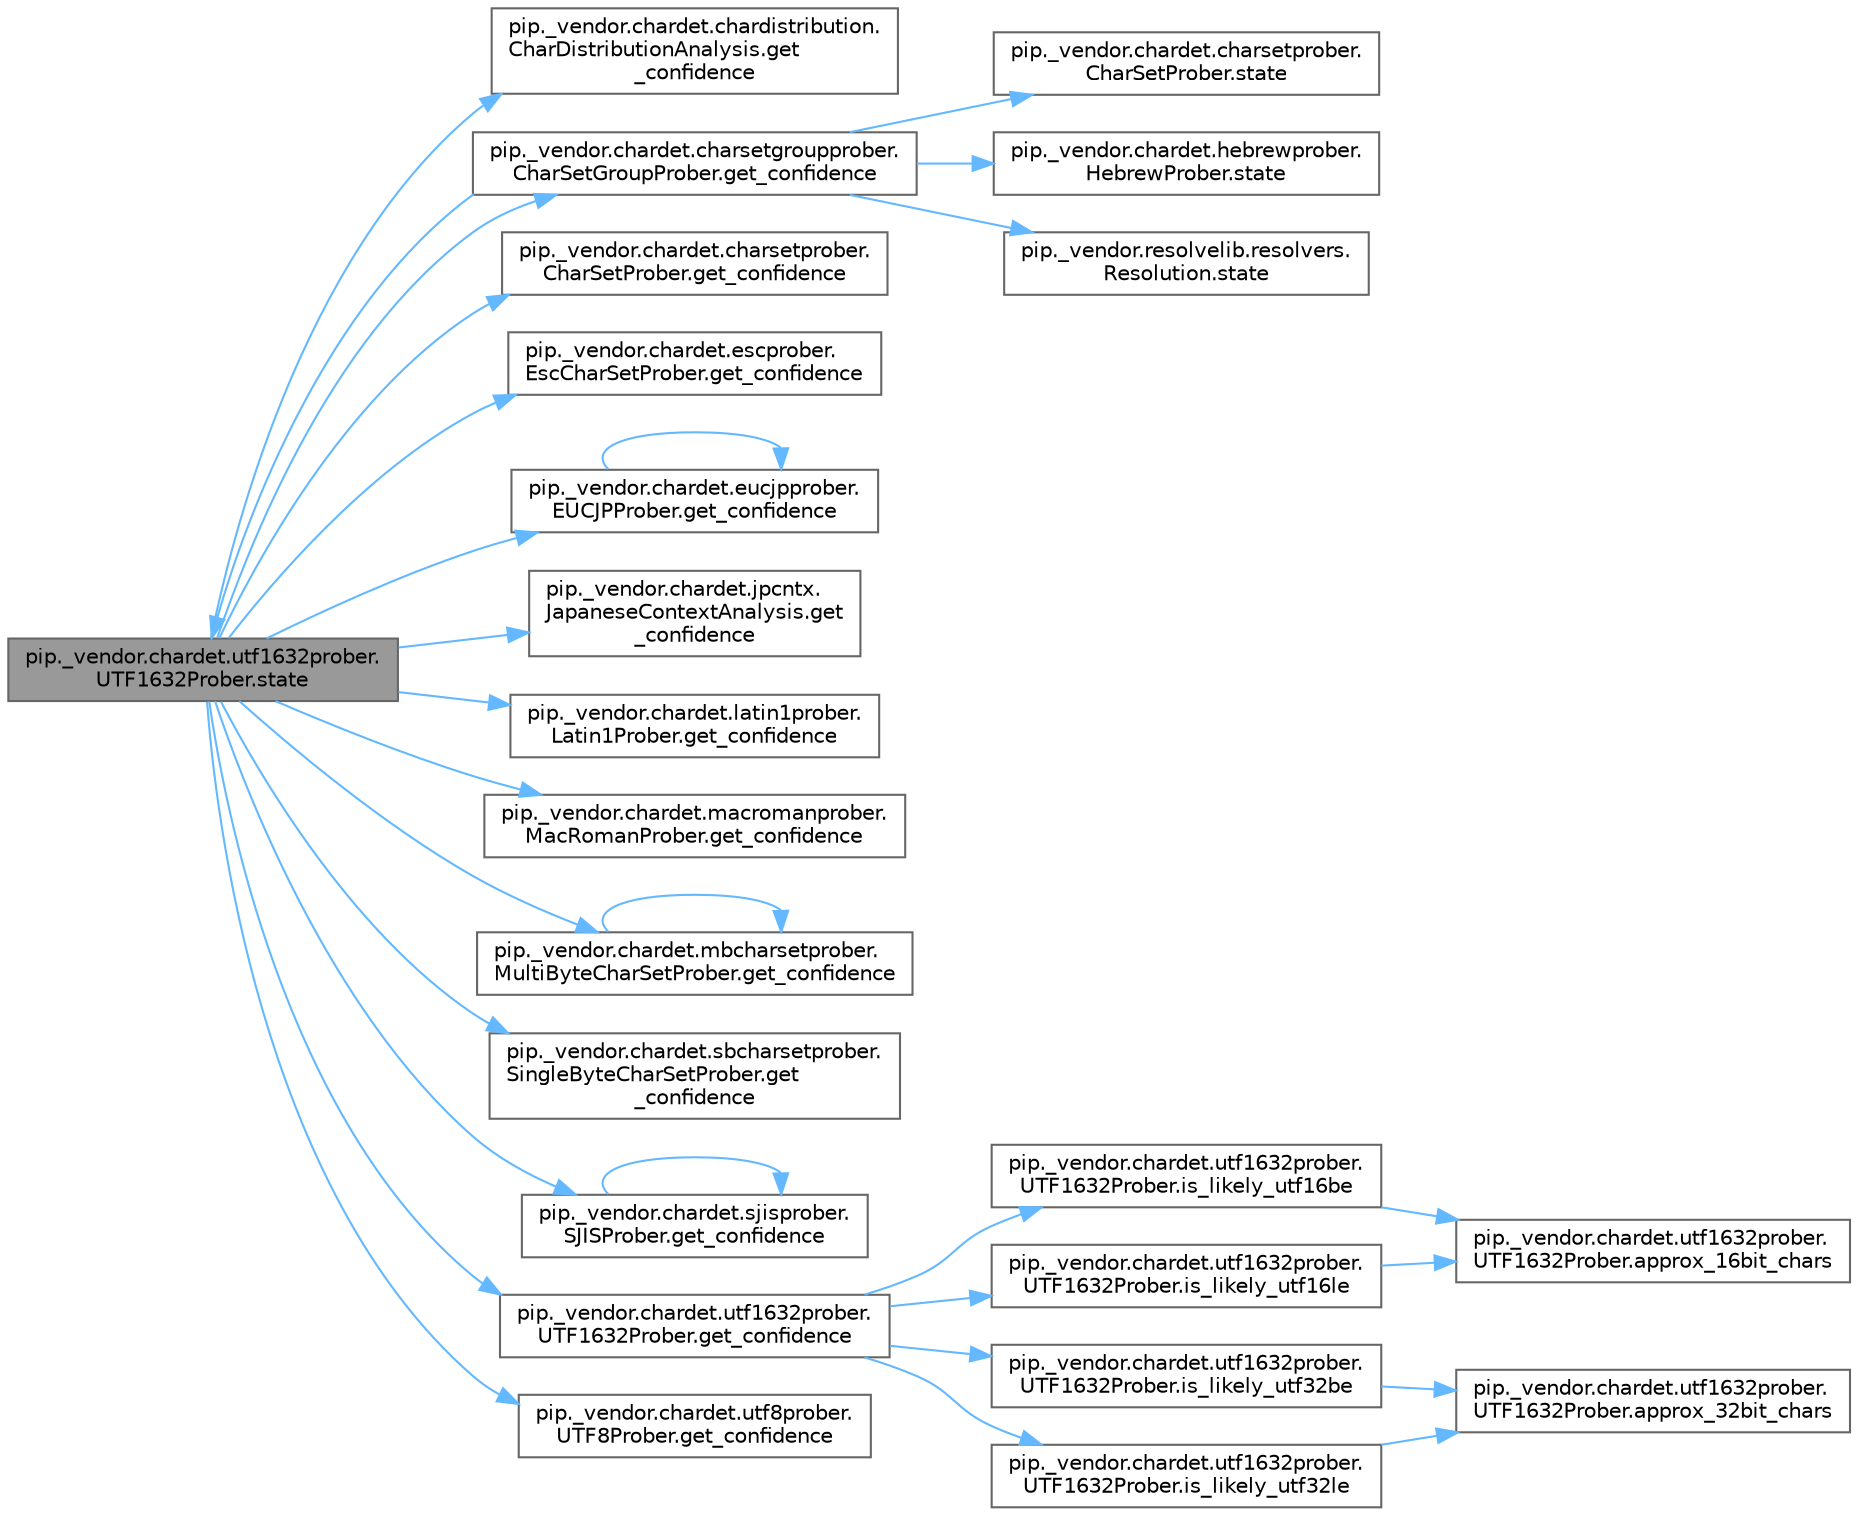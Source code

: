 digraph "pip._vendor.chardet.utf1632prober.UTF1632Prober.state"
{
 // LATEX_PDF_SIZE
  bgcolor="transparent";
  edge [fontname=Helvetica,fontsize=10,labelfontname=Helvetica,labelfontsize=10];
  node [fontname=Helvetica,fontsize=10,shape=box,height=0.2,width=0.4];
  rankdir="LR";
  Node1 [id="Node000001",label="pip._vendor.chardet.utf1632prober.\lUTF1632Prober.state",height=0.2,width=0.4,color="gray40", fillcolor="grey60", style="filled", fontcolor="black",tooltip=" "];
  Node1 -> Node2 [id="edge1_Node000001_Node000002",color="steelblue1",style="solid",tooltip=" "];
  Node2 [id="Node000002",label="pip._vendor.chardet.chardistribution.\lCharDistributionAnalysis.get\l_confidence",height=0.2,width=0.4,color="grey40", fillcolor="white", style="filled",URL="$classpip_1_1__vendor_1_1chardet_1_1chardistribution_1_1_char_distribution_analysis.html#a391fbc2bdbcb12e22469c73eb2520d77",tooltip=" "];
  Node1 -> Node3 [id="edge2_Node000001_Node000003",color="steelblue1",style="solid",tooltip=" "];
  Node3 [id="Node000003",label="pip._vendor.chardet.charsetgroupprober.\lCharSetGroupProber.get_confidence",height=0.2,width=0.4,color="grey40", fillcolor="white", style="filled",URL="$classpip_1_1__vendor_1_1chardet_1_1charsetgroupprober_1_1_char_set_group_prober.html#a45c3877c8cf8576a1198d250f91c33f9",tooltip=" "];
  Node3 -> Node4 [id="edge3_Node000003_Node000004",color="steelblue1",style="solid",tooltip=" "];
  Node4 [id="Node000004",label="pip._vendor.chardet.charsetprober.\lCharSetProber.state",height=0.2,width=0.4,color="grey40", fillcolor="white", style="filled",URL="$classpip_1_1__vendor_1_1chardet_1_1charsetprober_1_1_char_set_prober.html#ab0e97f2771aef88b47338320d66bb95f",tooltip=" "];
  Node3 -> Node5 [id="edge4_Node000003_Node000005",color="steelblue1",style="solid",tooltip=" "];
  Node5 [id="Node000005",label="pip._vendor.chardet.hebrewprober.\lHebrewProber.state",height=0.2,width=0.4,color="grey40", fillcolor="white", style="filled",URL="$classpip_1_1__vendor_1_1chardet_1_1hebrewprober_1_1_hebrew_prober.html#a66c943e12f5c1ab3155594b786a42e25",tooltip=" "];
  Node3 -> Node1 [id="edge5_Node000003_Node000001",color="steelblue1",style="solid",tooltip=" "];
  Node3 -> Node6 [id="edge6_Node000003_Node000006",color="steelblue1",style="solid",tooltip=" "];
  Node6 [id="Node000006",label="pip._vendor.resolvelib.resolvers.\lResolution.state",height=0.2,width=0.4,color="grey40", fillcolor="white", style="filled",URL="$classpip_1_1__vendor_1_1resolvelib_1_1resolvers_1_1_resolution.html#a4c81a8a0653665d057aef893fd8065b0",tooltip=" "];
  Node1 -> Node7 [id="edge7_Node000001_Node000007",color="steelblue1",style="solid",tooltip=" "];
  Node7 [id="Node000007",label="pip._vendor.chardet.charsetprober.\lCharSetProber.get_confidence",height=0.2,width=0.4,color="grey40", fillcolor="white", style="filled",URL="$classpip_1_1__vendor_1_1chardet_1_1charsetprober_1_1_char_set_prober.html#acfe836c87e2546d79177ab04b83a6134",tooltip=" "];
  Node1 -> Node8 [id="edge8_Node000001_Node000008",color="steelblue1",style="solid",tooltip=" "];
  Node8 [id="Node000008",label="pip._vendor.chardet.escprober.\lEscCharSetProber.get_confidence",height=0.2,width=0.4,color="grey40", fillcolor="white", style="filled",URL="$classpip_1_1__vendor_1_1chardet_1_1escprober_1_1_esc_char_set_prober.html#ae0c0112e0b7393dd8fee125d2fc4ee95",tooltip=" "];
  Node1 -> Node9 [id="edge9_Node000001_Node000009",color="steelblue1",style="solid",tooltip=" "];
  Node9 [id="Node000009",label="pip._vendor.chardet.eucjpprober.\lEUCJPProber.get_confidence",height=0.2,width=0.4,color="grey40", fillcolor="white", style="filled",URL="$classpip_1_1__vendor_1_1chardet_1_1eucjpprober_1_1_e_u_c_j_p_prober.html#a45782023d46283653ba0e240cbf26839",tooltip=" "];
  Node9 -> Node9 [id="edge10_Node000009_Node000009",color="steelblue1",style="solid",tooltip=" "];
  Node1 -> Node10 [id="edge11_Node000001_Node000010",color="steelblue1",style="solid",tooltip=" "];
  Node10 [id="Node000010",label="pip._vendor.chardet.jpcntx.\lJapaneseContextAnalysis.get\l_confidence",height=0.2,width=0.4,color="grey40", fillcolor="white", style="filled",URL="$classpip_1_1__vendor_1_1chardet_1_1jpcntx_1_1_japanese_context_analysis.html#a6adf038f9b084f769e3e75eb6d4be05e",tooltip=" "];
  Node1 -> Node11 [id="edge12_Node000001_Node000011",color="steelblue1",style="solid",tooltip=" "];
  Node11 [id="Node000011",label="pip._vendor.chardet.latin1prober.\lLatin1Prober.get_confidence",height=0.2,width=0.4,color="grey40", fillcolor="white", style="filled",URL="$classpip_1_1__vendor_1_1chardet_1_1latin1prober_1_1_latin1_prober.html#a4dd6707a270c043e0f0b3fe45b87a60d",tooltip=" "];
  Node1 -> Node12 [id="edge13_Node000001_Node000012",color="steelblue1",style="solid",tooltip=" "];
  Node12 [id="Node000012",label="pip._vendor.chardet.macromanprober.\lMacRomanProber.get_confidence",height=0.2,width=0.4,color="grey40", fillcolor="white", style="filled",URL="$classpip_1_1__vendor_1_1chardet_1_1macromanprober_1_1_mac_roman_prober.html#af27d7053e77f757852f428df7362ac54",tooltip=" "];
  Node1 -> Node13 [id="edge14_Node000001_Node000013",color="steelblue1",style="solid",tooltip=" "];
  Node13 [id="Node000013",label="pip._vendor.chardet.mbcharsetprober.\lMultiByteCharSetProber.get_confidence",height=0.2,width=0.4,color="grey40", fillcolor="white", style="filled",URL="$classpip_1_1__vendor_1_1chardet_1_1mbcharsetprober_1_1_multi_byte_char_set_prober.html#a938ee110cb09fa9140cd1d9d1549f8ac",tooltip=" "];
  Node13 -> Node13 [id="edge15_Node000013_Node000013",color="steelblue1",style="solid",tooltip=" "];
  Node1 -> Node14 [id="edge16_Node000001_Node000014",color="steelblue1",style="solid",tooltip=" "];
  Node14 [id="Node000014",label="pip._vendor.chardet.sbcharsetprober.\lSingleByteCharSetProber.get\l_confidence",height=0.2,width=0.4,color="grey40", fillcolor="white", style="filled",URL="$classpip_1_1__vendor_1_1chardet_1_1sbcharsetprober_1_1_single_byte_char_set_prober.html#af5846c6f7d97402189c53ccdf7e727d7",tooltip=" "];
  Node1 -> Node15 [id="edge17_Node000001_Node000015",color="steelblue1",style="solid",tooltip=" "];
  Node15 [id="Node000015",label="pip._vendor.chardet.sjisprober.\lSJISProber.get_confidence",height=0.2,width=0.4,color="grey40", fillcolor="white", style="filled",URL="$classpip_1_1__vendor_1_1chardet_1_1sjisprober_1_1_s_j_i_s_prober.html#a2cf09b9a21d5d9dea08c5fecce314c9d",tooltip=" "];
  Node15 -> Node15 [id="edge18_Node000015_Node000015",color="steelblue1",style="solid",tooltip=" "];
  Node1 -> Node16 [id="edge19_Node000001_Node000016",color="steelblue1",style="solid",tooltip=" "];
  Node16 [id="Node000016",label="pip._vendor.chardet.utf1632prober.\lUTF1632Prober.get_confidence",height=0.2,width=0.4,color="grey40", fillcolor="white", style="filled",URL="$classpip_1_1__vendor_1_1chardet_1_1utf1632prober_1_1_u_t_f1632_prober.html#affa213cc21dcc7fc05934a7490002728",tooltip=" "];
  Node16 -> Node17 [id="edge20_Node000016_Node000017",color="steelblue1",style="solid",tooltip=" "];
  Node17 [id="Node000017",label="pip._vendor.chardet.utf1632prober.\lUTF1632Prober.is_likely_utf16be",height=0.2,width=0.4,color="grey40", fillcolor="white", style="filled",URL="$classpip_1_1__vendor_1_1chardet_1_1utf1632prober_1_1_u_t_f1632_prober.html#ad5e533c296fbdf2b51228d8754f52504",tooltip=" "];
  Node17 -> Node18 [id="edge21_Node000017_Node000018",color="steelblue1",style="solid",tooltip=" "];
  Node18 [id="Node000018",label="pip._vendor.chardet.utf1632prober.\lUTF1632Prober.approx_16bit_chars",height=0.2,width=0.4,color="grey40", fillcolor="white", style="filled",URL="$classpip_1_1__vendor_1_1chardet_1_1utf1632prober_1_1_u_t_f1632_prober.html#a27c5b477aa51a6a872dcc96926ffc260",tooltip=" "];
  Node16 -> Node19 [id="edge22_Node000016_Node000019",color="steelblue1",style="solid",tooltip=" "];
  Node19 [id="Node000019",label="pip._vendor.chardet.utf1632prober.\lUTF1632Prober.is_likely_utf16le",height=0.2,width=0.4,color="grey40", fillcolor="white", style="filled",URL="$classpip_1_1__vendor_1_1chardet_1_1utf1632prober_1_1_u_t_f1632_prober.html#a9263a45efa259f5ce75dde25485e57ec",tooltip=" "];
  Node19 -> Node18 [id="edge23_Node000019_Node000018",color="steelblue1",style="solid",tooltip=" "];
  Node16 -> Node20 [id="edge24_Node000016_Node000020",color="steelblue1",style="solid",tooltip=" "];
  Node20 [id="Node000020",label="pip._vendor.chardet.utf1632prober.\lUTF1632Prober.is_likely_utf32be",height=0.2,width=0.4,color="grey40", fillcolor="white", style="filled",URL="$classpip_1_1__vendor_1_1chardet_1_1utf1632prober_1_1_u_t_f1632_prober.html#a98e28dcbae311cf8fd59fca67cc472d7",tooltip=" "];
  Node20 -> Node21 [id="edge25_Node000020_Node000021",color="steelblue1",style="solid",tooltip=" "];
  Node21 [id="Node000021",label="pip._vendor.chardet.utf1632prober.\lUTF1632Prober.approx_32bit_chars",height=0.2,width=0.4,color="grey40", fillcolor="white", style="filled",URL="$classpip_1_1__vendor_1_1chardet_1_1utf1632prober_1_1_u_t_f1632_prober.html#aedbb7520df66671361f8dd24f7ea03a6",tooltip=" "];
  Node16 -> Node22 [id="edge26_Node000016_Node000022",color="steelblue1",style="solid",tooltip=" "];
  Node22 [id="Node000022",label="pip._vendor.chardet.utf1632prober.\lUTF1632Prober.is_likely_utf32le",height=0.2,width=0.4,color="grey40", fillcolor="white", style="filled",URL="$classpip_1_1__vendor_1_1chardet_1_1utf1632prober_1_1_u_t_f1632_prober.html#aa5e4304c638701b2452dc85e47d3f308",tooltip=" "];
  Node22 -> Node21 [id="edge27_Node000022_Node000021",color="steelblue1",style="solid",tooltip=" "];
  Node1 -> Node23 [id="edge28_Node000001_Node000023",color="steelblue1",style="solid",tooltip=" "];
  Node23 [id="Node000023",label="pip._vendor.chardet.utf8prober.\lUTF8Prober.get_confidence",height=0.2,width=0.4,color="grey40", fillcolor="white", style="filled",URL="$classpip_1_1__vendor_1_1chardet_1_1utf8prober_1_1_u_t_f8_prober.html#a006589a1d6c382cc3bfbc457d529f146",tooltip=" "];
}
